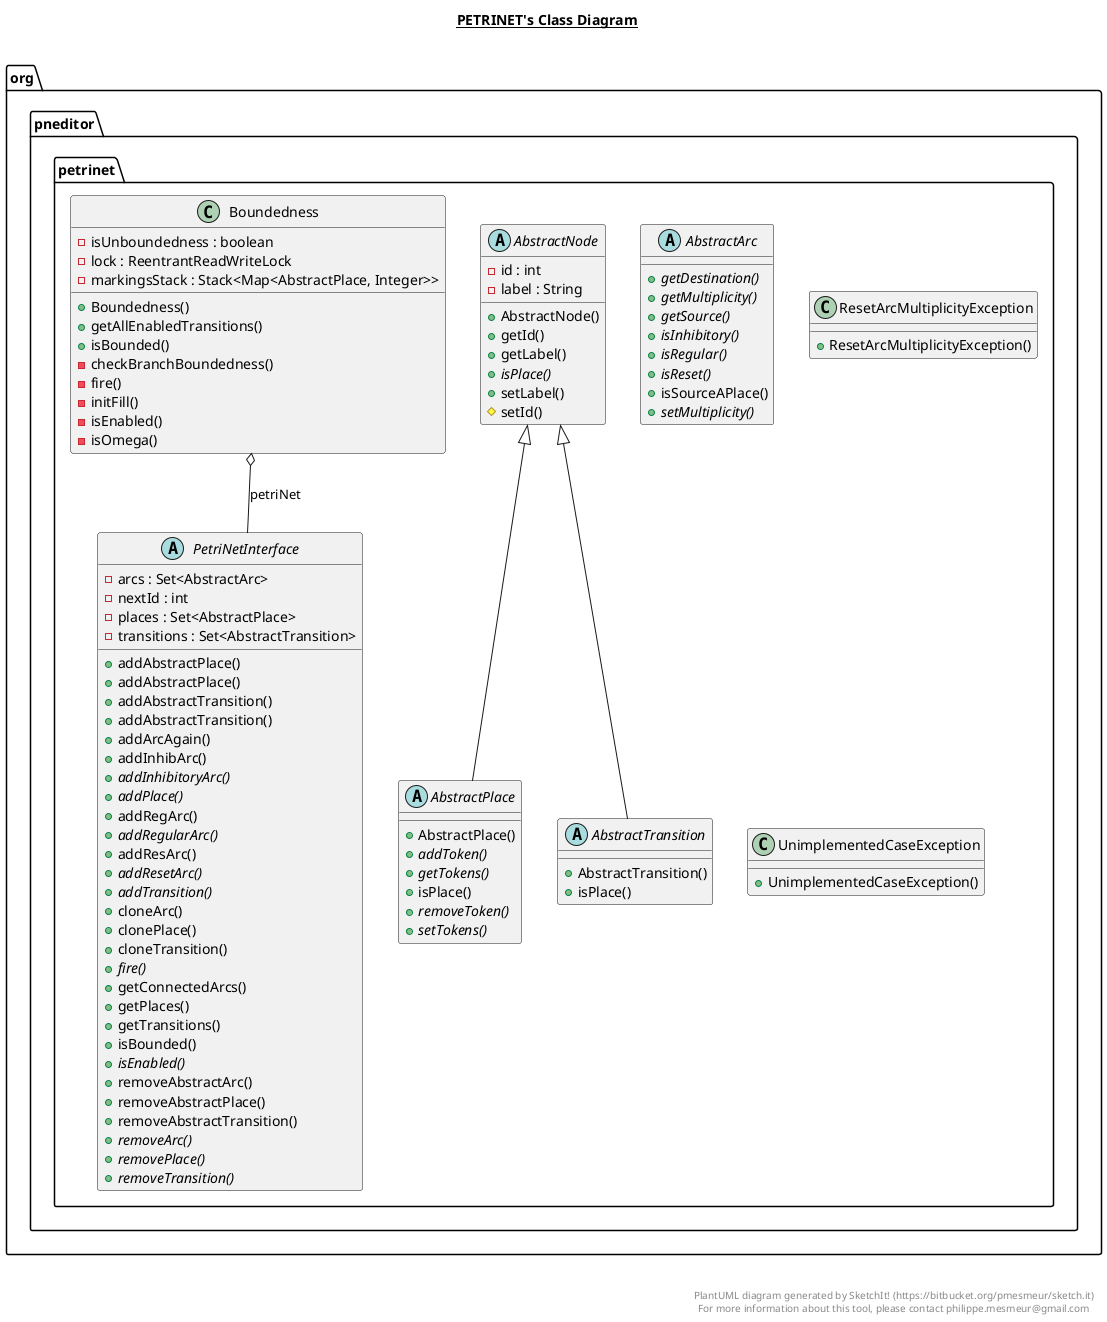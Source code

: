@startuml

title __PETRINET's Class Diagram__\n

  namespace org.pneditor.petrinet {
    abstract class org.pneditor.petrinet.AbstractArc {
        {abstract} + getDestination()
        {abstract} + getMultiplicity()
        {abstract} + getSource()
        {abstract} + isInhibitory()
        {abstract} + isRegular()
        {abstract} + isReset()
        + isSourceAPlace()
        {abstract} + setMultiplicity()
    }
  }
  

  namespace org.pneditor.petrinet {
    abstract class org.pneditor.petrinet.AbstractNode {
        - id : int
        - label : String
        + AbstractNode()
        + getId()
        + getLabel()
        {abstract} + isPlace()
        + setLabel()
        # setId()
    }
  }
  

  namespace org.pneditor.petrinet {
    abstract class org.pneditor.petrinet.AbstractPlace {
        + AbstractPlace()
        {abstract} + addToken()
        {abstract} + getTokens()
        + isPlace()
        {abstract} + removeToken()
        {abstract} + setTokens()
    }
  }
  

  namespace org.pneditor.petrinet {
    abstract class org.pneditor.petrinet.AbstractTransition {
        + AbstractTransition()
        + isPlace()
    }
  }
  

  namespace org.pneditor.petrinet {
    class org.pneditor.petrinet.Boundedness {
        - isUnboundedness : boolean
        - lock : ReentrantReadWriteLock
        - markingsStack : Stack<Map<AbstractPlace, Integer>>
        + Boundedness()
        + getAllEnabledTransitions()
        + isBounded()
        - checkBranchBoundedness()
        - fire()
        - initFill()
        - isEnabled()
        - isOmega()
    }
  }
  

  namespace org.pneditor.petrinet {
    abstract class org.pneditor.petrinet.PetriNetInterface {
        - arcs : Set<AbstractArc>
        - nextId : int
        - places : Set<AbstractPlace>
        - transitions : Set<AbstractTransition>
        + addAbstractPlace()
        + addAbstractPlace()
        + addAbstractTransition()
        + addAbstractTransition()
        + addArcAgain()
        + addInhibArc()
        {abstract} + addInhibitoryArc()
        {abstract} + addPlace()
        + addRegArc()
        {abstract} + addRegularArc()
        + addResArc()
        {abstract} + addResetArc()
        {abstract} + addTransition()
        + cloneArc()
        + clonePlace()
        + cloneTransition()
        {abstract} + fire()
        + getConnectedArcs()
        + getPlaces()
        + getTransitions()
        + isBounded()
        {abstract} + isEnabled()
        + removeAbstractArc()
        + removeAbstractPlace()
        + removeAbstractTransition()
        {abstract} + removeArc()
        {abstract} + removePlace()
        {abstract} + removeTransition()
    }
  }
  

  namespace org.pneditor.petrinet {
    class org.pneditor.petrinet.ResetArcMultiplicityException {
        + ResetArcMultiplicityException()
    }
  }
  

  namespace org.pneditor.petrinet {
    class org.pneditor.petrinet.UnimplementedCaseException {
        + UnimplementedCaseException()
    }
  }
  

  org.pneditor.petrinet.AbstractPlace -up-|> org.pneditor.petrinet.AbstractNode
  org.pneditor.petrinet.AbstractTransition -up-|> org.pneditor.petrinet.AbstractNode
  org.pneditor.petrinet.Boundedness o-- org.pneditor.petrinet.PetriNetInterface : petriNet


right footer


PlantUML diagram generated by SketchIt! (https://bitbucket.org/pmesmeur/sketch.it)
For more information about this tool, please contact philippe.mesmeur@gmail.com
endfooter

@enduml
